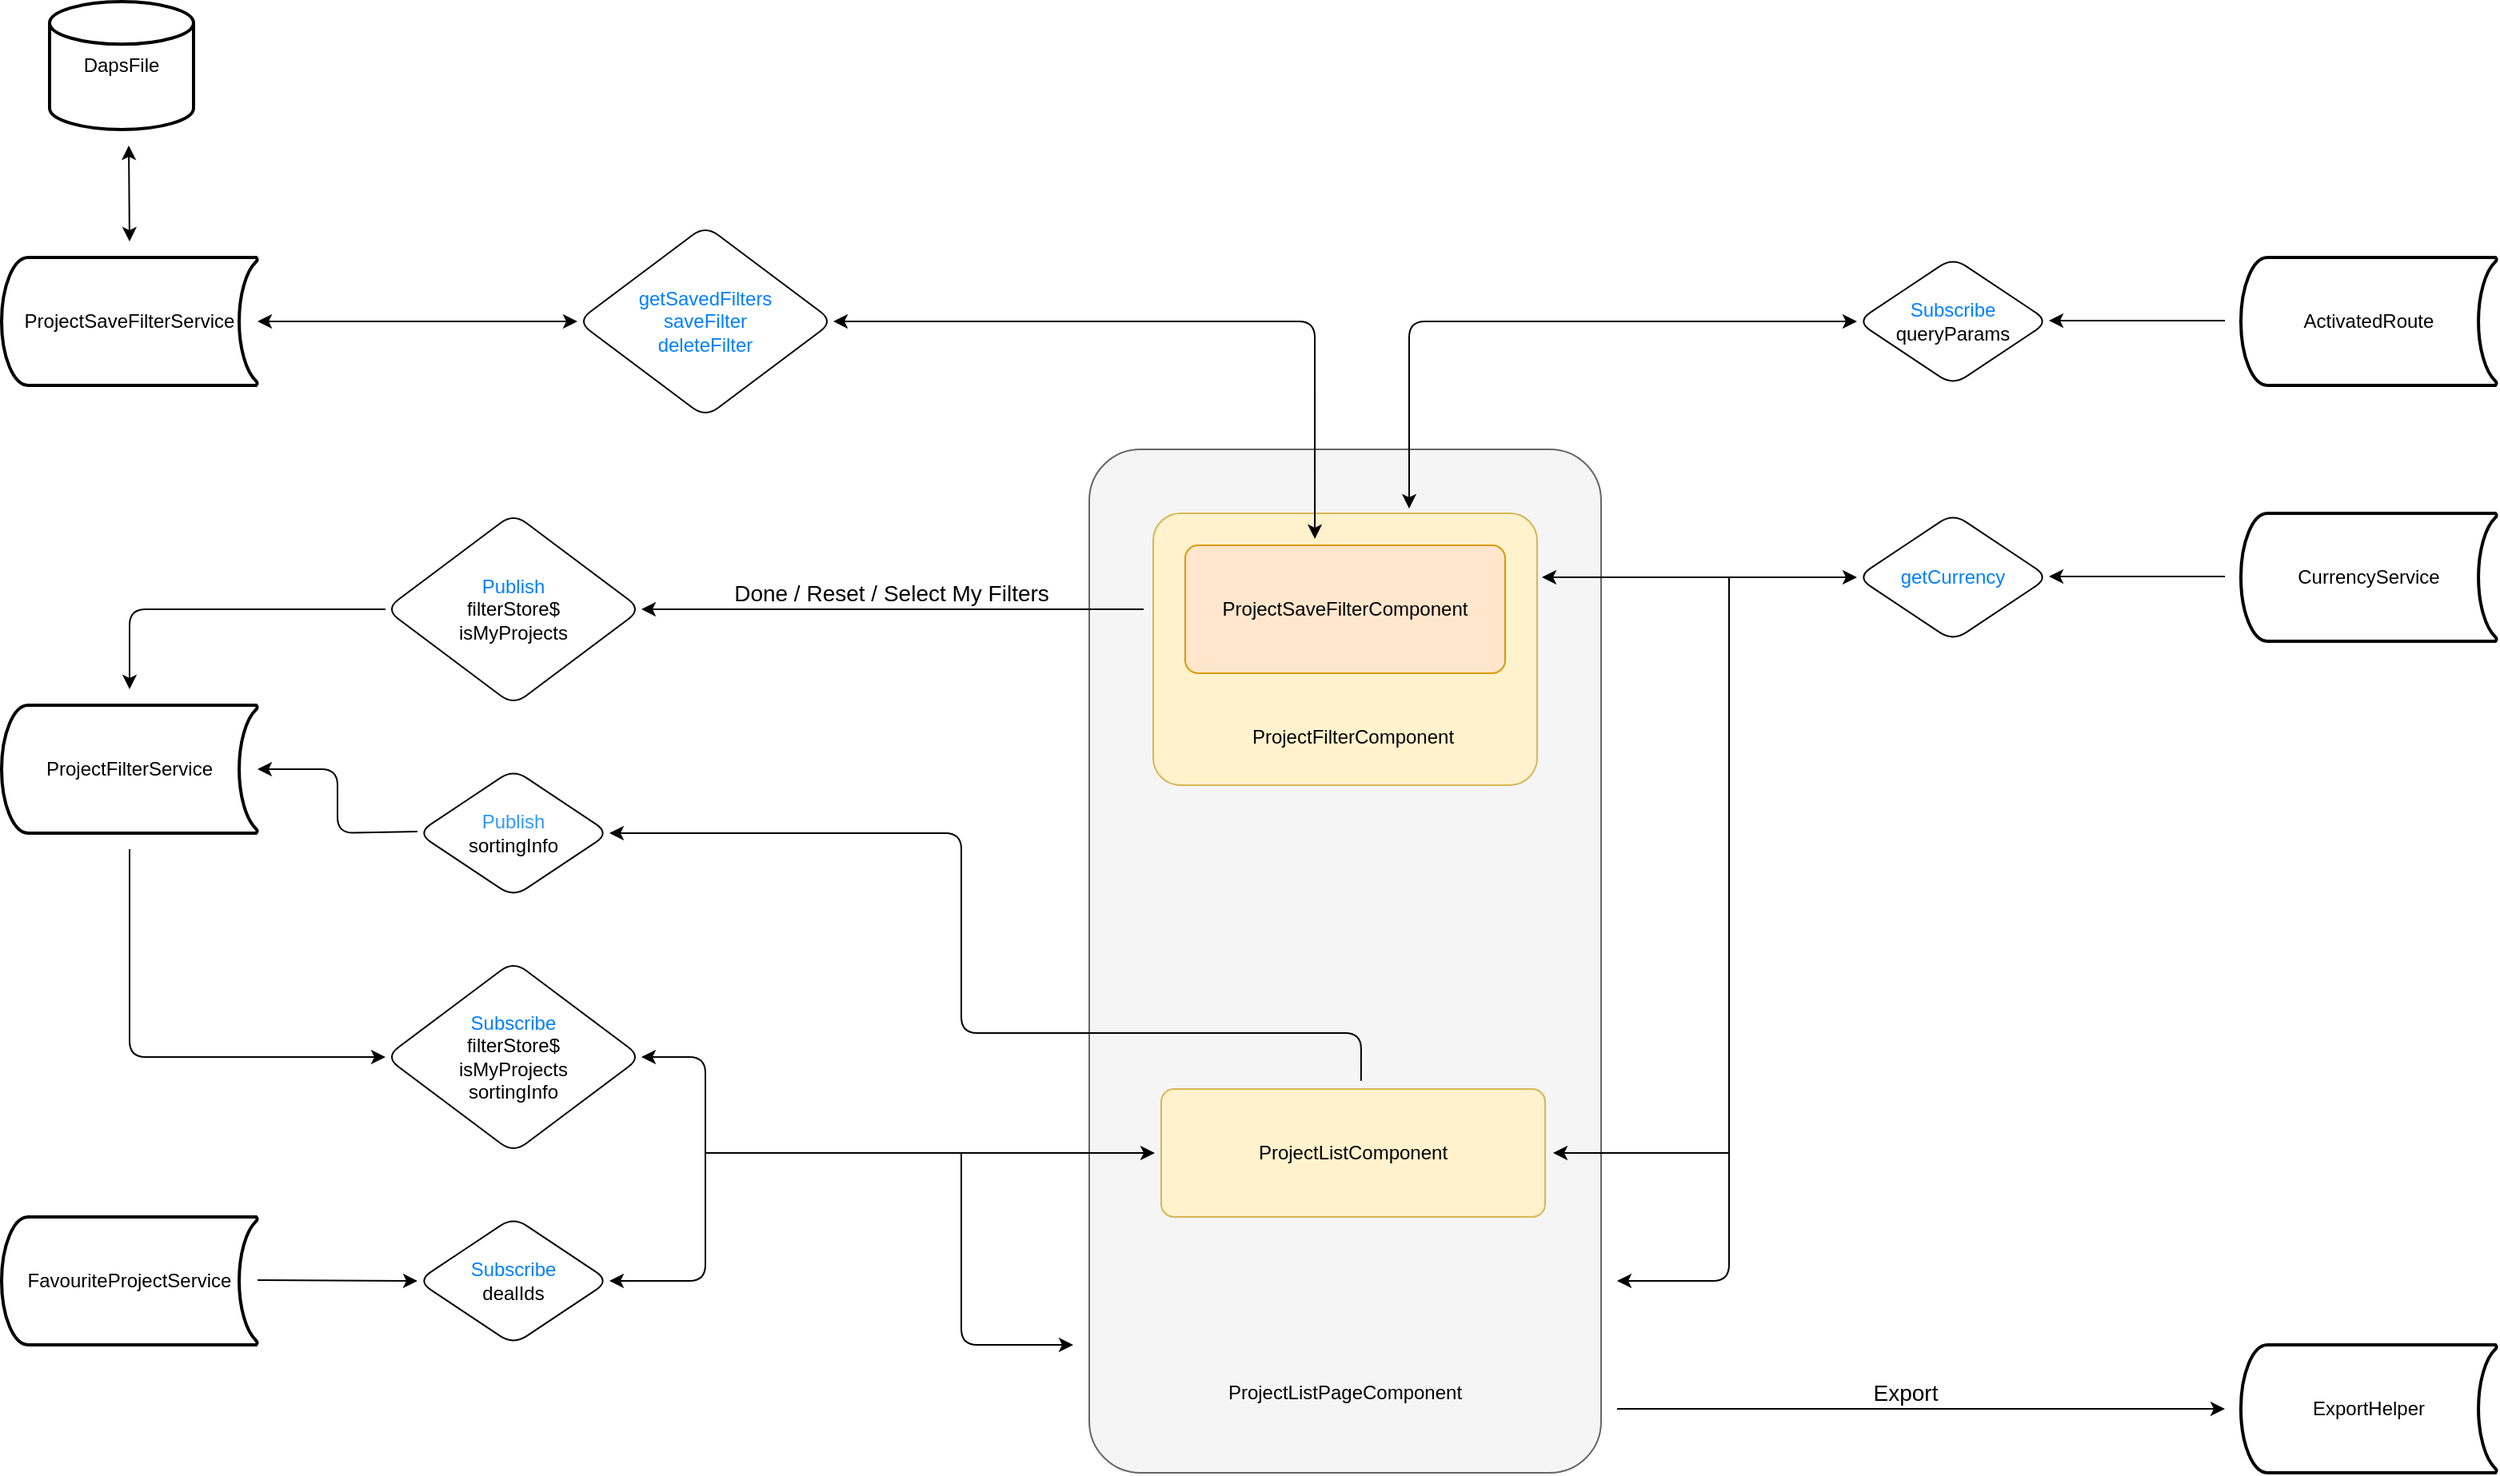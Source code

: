<mxfile version="20.4.2" type="github">
  <diagram id="SKNd3EIdWUoYjQNpWwd_" name="Page-1">
    <mxGraphModel dx="1422" dy="794" grid="1" gridSize="10" guides="1" tooltips="1" connect="1" arrows="1" fold="1" page="1" pageScale="1" pageWidth="2339" pageHeight="3300" background="none" math="0" shadow="0">
      <root>
        <mxCell id="0" />
        <mxCell id="1" parent="0" />
        <mxCell id="kuPXHheHs1qFwVD4z0sM-7" value="&lt;p style=&quot;line-height: 1;&quot;&gt;&lt;br&gt;&lt;/p&gt;" style="rounded=1;arcSize=10;html=1;align=center;whiteSpace=wrap;fillStyle=auto;glass=0;fillColor=#f5f5f5;strokeColor=#666666;fontColor=#333333;" parent="1" vertex="1">
          <mxGeometry x="800" y="320" width="320" height="640" as="geometry" />
        </mxCell>
        <mxCell id="kuPXHheHs1qFwVD4z0sM-14" value="&lt;font color=&quot;#007fff&quot;&gt;Subscribe&lt;/font&gt;&lt;br&gt;filterStore$&lt;br&gt;isMyProjects&lt;br&gt;sortingInfo" style="shape=rhombus;perimeter=rhombusPerimeter;whiteSpace=wrap;html=1;align=center;rounded=1;" parent="1" vertex="1">
          <mxGeometry x="360" y="640" width="160" height="120" as="geometry" />
        </mxCell>
        <mxCell id="kuPXHheHs1qFwVD4z0sM-16" value="&lt;font color=&quot;#007fff&quot;&gt;Subscribe&lt;/font&gt;&lt;br&gt;queryParams" style="shape=rhombus;perimeter=rhombusPerimeter;whiteSpace=wrap;html=1;align=center;rounded=1;" parent="1" vertex="1">
          <mxGeometry x="1280" y="200" width="120" height="80" as="geometry" />
        </mxCell>
        <mxCell id="88GkFY1QWdadN0h81eSF-1" value="ProjectListPageComponent" style="text;html=1;strokeColor=none;fillColor=none;align=center;verticalAlign=middle;whiteSpace=wrap;rounded=1;glass=0;fillStyle=auto;" parent="1" vertex="1">
          <mxGeometry x="880" y="890" width="160" height="40" as="geometry" />
        </mxCell>
        <mxCell id="kuPXHheHs1qFwVD4z0sM-4" value="" style="rounded=1;arcSize=10;whiteSpace=wrap;html=1;align=center;fillColor=#fff2cc;strokeColor=#d6b656;" parent="1" vertex="1">
          <mxGeometry x="840" y="360" width="240" height="170" as="geometry" />
        </mxCell>
        <mxCell id="88GkFY1QWdadN0h81eSF-2" value="ProjectFilterComponent" style="text;html=1;strokeColor=none;fillColor=none;align=center;verticalAlign=middle;whiteSpace=wrap;rounded=1;glass=0;fillStyle=auto;" parent="1" vertex="1">
          <mxGeometry x="885" y="480" width="160" height="40" as="geometry" />
        </mxCell>
        <mxCell id="kuPXHheHs1qFwVD4z0sM-5" value="ProjectListComponent" style="rounded=1;arcSize=10;whiteSpace=wrap;html=1;align=center;fillColor=#fff2cc;strokeColor=#d6b656;" parent="1" vertex="1">
          <mxGeometry x="845" y="720" width="240" height="80" as="geometry" />
        </mxCell>
        <mxCell id="88GkFY1QWdadN0h81eSF-3" value="ProjectSaveFilterComponent" style="rounded=1;arcSize=10;whiteSpace=wrap;html=1;align=center;fillColor=#ffe6cc;strokeColor=#d79b00;" parent="1" vertex="1">
          <mxGeometry x="860" y="380" width="200" height="80" as="geometry" />
        </mxCell>
        <mxCell id="88GkFY1QWdadN0h81eSF-17" value="ActivatedRoute" style="strokeWidth=2;html=1;shape=mxgraph.flowchart.stored_data;whiteSpace=wrap;glass=0;fillStyle=auto;strokeColor=default;fillColor=none;gradientColor=none;rounded=1;" parent="1" vertex="1">
          <mxGeometry x="1520" y="200" width="160" height="80" as="geometry" />
        </mxCell>
        <mxCell id="88GkFY1QWdadN0h81eSF-19" value="ProjectSaveFilterService" style="strokeWidth=2;html=1;shape=mxgraph.flowchart.stored_data;whiteSpace=wrap;glass=0;fillStyle=auto;strokeColor=default;fillColor=none;gradientColor=none;rounded=1;" parent="1" vertex="1">
          <mxGeometry x="120" y="200" width="160" height="80" as="geometry" />
        </mxCell>
        <mxCell id="88GkFY1QWdadN0h81eSF-20" value="CurrencyService" style="strokeWidth=2;html=1;shape=mxgraph.flowchart.stored_data;whiteSpace=wrap;glass=0;fillStyle=auto;strokeColor=default;fillColor=none;gradientColor=none;rounded=1;" parent="1" vertex="1">
          <mxGeometry x="1520" y="360" width="160" height="80" as="geometry" />
        </mxCell>
        <mxCell id="88GkFY1QWdadN0h81eSF-22" value="ProjectFilterService" style="strokeWidth=2;html=1;shape=mxgraph.flowchart.stored_data;whiteSpace=wrap;glass=0;fillStyle=auto;strokeColor=default;fillColor=none;gradientColor=none;rounded=1;" parent="1" vertex="1">
          <mxGeometry x="120" y="480" width="160" height="80" as="geometry" />
        </mxCell>
        <mxCell id="88GkFY1QWdadN0h81eSF-25" value="&lt;font color=&quot;#007fff&quot;&gt;getCurrency&lt;/font&gt;" style="shape=rhombus;perimeter=rhombusPerimeter;whiteSpace=wrap;html=1;align=center;rounded=1;" parent="1" vertex="1">
          <mxGeometry x="1280" y="360" width="120" height="80" as="geometry" />
        </mxCell>
        <mxCell id="88GkFY1QWdadN0h81eSF-30" value="&lt;font color=&quot;#007fff&quot;&gt;Publish&lt;/font&gt;&lt;br&gt;filterStore$&lt;br&gt;isMyProjects" style="shape=rhombus;perimeter=rhombusPerimeter;whiteSpace=wrap;html=1;align=center;rounded=1;" parent="1" vertex="1">
          <mxGeometry x="360" y="360" width="160" height="120" as="geometry" />
        </mxCell>
        <mxCell id="88GkFY1QWdadN0h81eSF-31" value="&lt;div&gt;&lt;font color=&quot;#007fff&quot;&gt;getSavedFilters&lt;/font&gt;&lt;/div&gt;&lt;div&gt;&lt;font color=&quot;#007fff&quot;&gt;saveFilter&lt;/font&gt;&lt;/div&gt;&lt;div&gt;&lt;font color=&quot;#007fff&quot;&gt;deleteFilter&lt;/font&gt;&lt;/div&gt;" style="shape=rhombus;perimeter=rhombusPerimeter;whiteSpace=wrap;html=1;align=center;rounded=1;" parent="1" vertex="1">
          <mxGeometry x="480" y="180" width="160" height="120" as="geometry" />
        </mxCell>
        <mxCell id="88GkFY1QWdadN0h81eSF-32" value="&lt;font color=&quot;#3399ff&quot;&gt;Publish&lt;/font&gt;&lt;br&gt;sortingInfo" style="shape=rhombus;perimeter=rhombusPerimeter;whiteSpace=wrap;html=1;align=center;rounded=1;" parent="1" vertex="1">
          <mxGeometry x="380" y="520" width="120" height="80" as="geometry" />
        </mxCell>
        <mxCell id="88GkFY1QWdadN0h81eSF-34" value="DapsFile" style="strokeWidth=2;html=1;shape=mxgraph.flowchart.database;whiteSpace=wrap;glass=0;fillStyle=auto;strokeColor=default;fillColor=none;gradientColor=none;rounded=1;" parent="1" vertex="1">
          <mxGeometry x="150" y="40" width="90" height="80" as="geometry" />
        </mxCell>
        <mxCell id="88GkFY1QWdadN0h81eSF-35" value="ExportHelper" style="strokeWidth=2;html=1;shape=mxgraph.flowchart.stored_data;whiteSpace=wrap;glass=0;fillStyle=auto;strokeColor=default;fillColor=none;gradientColor=none;rounded=1;" parent="1" vertex="1">
          <mxGeometry x="1520" y="880" width="160" height="80" as="geometry" />
        </mxCell>
        <mxCell id="88GkFY1QWdadN0h81eSF-36" value="FavouriteProjectService" style="strokeWidth=2;html=1;shape=mxgraph.flowchart.stored_data;whiteSpace=wrap;glass=0;fillStyle=auto;strokeColor=default;fillColor=none;gradientColor=none;rounded=1;" parent="1" vertex="1">
          <mxGeometry x="120" y="800" width="160" height="80" as="geometry" />
        </mxCell>
        <mxCell id="88GkFY1QWdadN0h81eSF-37" value="&lt;font color=&quot;#007fff&quot;&gt;Subscribe&lt;/font&gt;&lt;br&gt;dealIds" style="shape=rhombus;perimeter=rhombusPerimeter;whiteSpace=wrap;html=1;align=center;rounded=1;" parent="1" vertex="1">
          <mxGeometry x="380" y="800" width="120" height="80" as="geometry" />
        </mxCell>
        <mxCell id="88GkFY1QWdadN0h81eSF-38" value="" style="endArrow=classic;startArrow=classic;html=1;rounded=1;strokeColor=default;fontColor=#3399FF;" parent="1" edge="1">
          <mxGeometry width="50" height="50" relative="1" as="geometry">
            <mxPoint x="200" y="190" as="sourcePoint" />
            <mxPoint x="199.5" y="130" as="targetPoint" />
          </mxGeometry>
        </mxCell>
        <mxCell id="88GkFY1QWdadN0h81eSF-39" value="" style="endArrow=classic;startArrow=classic;html=1;rounded=1;strokeColor=default;fontColor=#3399FF;" parent="1" edge="1">
          <mxGeometry width="50" height="50" relative="1" as="geometry">
            <mxPoint x="280" y="240" as="sourcePoint" />
            <mxPoint x="480" y="240" as="targetPoint" />
          </mxGeometry>
        </mxCell>
        <mxCell id="88GkFY1QWdadN0h81eSF-40" value="" style="endArrow=classic;startArrow=classic;html=1;rounded=1;strokeColor=default;fontColor=#3399FF;entryX=0.359;entryY=0.02;entryDx=0;entryDy=0;entryPerimeter=0;" parent="1" edge="1">
          <mxGeometry width="50" height="50" relative="1" as="geometry">
            <mxPoint x="640" y="240" as="sourcePoint" />
            <mxPoint x="941.03" y="376" as="targetPoint" />
            <Array as="points">
              <mxPoint x="941" y="240" />
            </Array>
          </mxGeometry>
        </mxCell>
        <mxCell id="88GkFY1QWdadN0h81eSF-41" value="" style="endArrow=classic;html=1;rounded=1;strokeColor=default;fontColor=#3399FF;" parent="1" edge="1">
          <mxGeometry width="50" height="50" relative="1" as="geometry">
            <mxPoint x="834" y="420" as="sourcePoint" />
            <mxPoint x="520" y="420" as="targetPoint" />
          </mxGeometry>
        </mxCell>
        <mxCell id="88GkFY1QWdadN0h81eSF-54" value="Done / Reset / Select My Filters" style="edgeLabel;html=1;align=center;verticalAlign=middle;resizable=0;points=[];fontSize=14;rounded=1;" parent="88GkFY1QWdadN0h81eSF-41" vertex="1" connectable="0">
          <mxGeometry x="0.096" y="3" relative="1" as="geometry">
            <mxPoint x="14" y="-13" as="offset" />
          </mxGeometry>
        </mxCell>
        <mxCell id="88GkFY1QWdadN0h81eSF-42" value="" style="endArrow=classic;html=1;rounded=1;strokeColor=default;fontColor=#3399FF;exitX=0.531;exitY=0.513;exitDx=0;exitDy=0;exitPerimeter=0;" parent="1" edge="1">
          <mxGeometry width="50" height="50" relative="1" as="geometry">
            <mxPoint x="969.92" y="714.88" as="sourcePoint" />
            <mxPoint x="500" y="560" as="targetPoint" />
            <Array as="points">
              <mxPoint x="970" y="685" />
              <mxPoint x="720" y="685" />
              <mxPoint x="720" y="560" />
            </Array>
          </mxGeometry>
        </mxCell>
        <mxCell id="88GkFY1QWdadN0h81eSF-45" value="" style="endArrow=classic;html=1;rounded=1;fontSize=11;startSize=6;endSize=6;" parent="1" edge="1">
          <mxGeometry width="50" height="50" relative="1" as="geometry">
            <mxPoint x="360" y="420" as="sourcePoint" />
            <mxPoint x="200" y="470" as="targetPoint" />
            <Array as="points">
              <mxPoint x="200" y="420" />
            </Array>
          </mxGeometry>
        </mxCell>
        <mxCell id="88GkFY1QWdadN0h81eSF-46" value="" style="endArrow=classic;html=1;rounded=1;fontSize=11;startSize=6;endSize=6;" parent="1" edge="1">
          <mxGeometry width="50" height="50" relative="1" as="geometry">
            <mxPoint x="380" y="559" as="sourcePoint" />
            <mxPoint x="280" y="520" as="targetPoint" />
            <Array as="points">
              <mxPoint x="330" y="560" />
              <mxPoint x="330" y="520" />
            </Array>
          </mxGeometry>
        </mxCell>
        <mxCell id="88GkFY1QWdadN0h81eSF-47" value="" style="endArrow=classic;html=1;rounded=1;fontSize=11;startSize=6;endSize=6;" parent="1" edge="1">
          <mxGeometry width="50" height="50" relative="1" as="geometry">
            <mxPoint x="200" y="570" as="sourcePoint" />
            <mxPoint x="360" y="700" as="targetPoint" />
            <Array as="points">
              <mxPoint x="200" y="700" />
            </Array>
          </mxGeometry>
        </mxCell>
        <mxCell id="88GkFY1QWdadN0h81eSF-48" value="" style="endArrow=classic;html=1;rounded=1;fontSize=11;startSize=6;endSize=6;entryX=0;entryY=0.5;entryDx=0;entryDy=0;" parent="1" target="88GkFY1QWdadN0h81eSF-37" edge="1">
          <mxGeometry width="50" height="50" relative="1" as="geometry">
            <mxPoint x="280" y="839.5" as="sourcePoint" />
            <mxPoint x="350" y="839.5" as="targetPoint" />
          </mxGeometry>
        </mxCell>
        <mxCell id="88GkFY1QWdadN0h81eSF-49" value="" style="endArrow=classic;html=1;rounded=1;fontSize=11;startSize=6;endSize=6;targetPerimeterSpacing=6;sourcePerimeterSpacing=6;startArrow=none;startFill=0;jumpStyle=none;sketch=0;" parent="1" edge="1">
          <mxGeometry width="50" height="50" relative="1" as="geometry">
            <mxPoint x="560" y="760" as="sourcePoint" />
            <mxPoint x="841" y="760" as="targetPoint" />
            <Array as="points">
              <mxPoint x="643" y="760" />
            </Array>
          </mxGeometry>
        </mxCell>
        <mxCell id="88GkFY1QWdadN0h81eSF-50" value="" style="endArrow=classic;html=1;rounded=1;fontSize=11;startSize=6;endSize=6;" parent="1" edge="1">
          <mxGeometry width="50" height="50" relative="1" as="geometry">
            <mxPoint x="720" y="760" as="sourcePoint" />
            <mxPoint x="790" y="880" as="targetPoint" />
            <Array as="points">
              <mxPoint x="720" y="880" />
            </Array>
          </mxGeometry>
        </mxCell>
        <mxCell id="88GkFY1QWdadN0h81eSF-52" value="" style="endArrow=classic;startArrow=classic;html=1;rounded=1;sketch=0;fontSize=11;startSize=6;endSize=6;sourcePerimeterSpacing=6;targetPerimeterSpacing=6;jumpStyle=none;exitX=1;exitY=0.5;exitDx=0;exitDy=0;entryX=1;entryY=0.5;entryDx=0;entryDy=0;" parent="1" source="88GkFY1QWdadN0h81eSF-37" target="kuPXHheHs1qFwVD4z0sM-14" edge="1">
          <mxGeometry width="50" height="50" relative="1" as="geometry">
            <mxPoint x="690" y="800" as="sourcePoint" />
            <mxPoint x="740" y="750" as="targetPoint" />
            <Array as="points">
              <mxPoint x="560" y="840" />
              <mxPoint x="560" y="760" />
              <mxPoint x="560" y="700" />
            </Array>
          </mxGeometry>
        </mxCell>
        <mxCell id="88GkFY1QWdadN0h81eSF-56" value="" style="endArrow=classic;html=1;rounded=1;sketch=0;fontSize=14;fontColor=#3399FF;startSize=6;endSize=6;sourcePerimeterSpacing=6;targetPerimeterSpacing=6;jumpStyle=none;" parent="1" edge="1">
          <mxGeometry width="50" height="50" relative="1" as="geometry">
            <mxPoint x="1510" y="239.5" as="sourcePoint" />
            <mxPoint x="1400" y="239.5" as="targetPoint" />
          </mxGeometry>
        </mxCell>
        <mxCell id="88GkFY1QWdadN0h81eSF-57" value="" style="endArrow=classic;html=1;rounded=1;sketch=0;fontSize=14;fontColor=#3399FF;startSize=6;endSize=6;sourcePerimeterSpacing=6;targetPerimeterSpacing=6;jumpStyle=none;startArrow=classic;startFill=1;exitX=0;exitY=0.5;exitDx=0;exitDy=0;" parent="1" source="kuPXHheHs1qFwVD4z0sM-16" edge="1">
          <mxGeometry width="50" height="50" relative="1" as="geometry">
            <mxPoint x="1280" y="316.5" as="sourcePoint" />
            <mxPoint x="1000" y="357" as="targetPoint" />
            <Array as="points">
              <mxPoint x="1000" y="240" />
            </Array>
          </mxGeometry>
        </mxCell>
        <mxCell id="88GkFY1QWdadN0h81eSF-58" value="" style="endArrow=classic;html=1;rounded=1;sketch=0;fontSize=14;fontColor=#3399FF;startSize=6;endSize=6;sourcePerimeterSpacing=6;targetPerimeterSpacing=6;jumpStyle=none;" parent="1" edge="1">
          <mxGeometry width="50" height="50" relative="1" as="geometry">
            <mxPoint x="1510" y="399.5" as="sourcePoint" />
            <mxPoint x="1400" y="399.5" as="targetPoint" />
          </mxGeometry>
        </mxCell>
        <mxCell id="88GkFY1QWdadN0h81eSF-59" value="" style="endArrow=classic;html=1;rounded=1;sketch=0;fontSize=14;fontColor=#3399FF;startSize=6;endSize=6;sourcePerimeterSpacing=6;targetPerimeterSpacing=6;jumpStyle=none;exitX=0;exitY=0.5;exitDx=0;exitDy=0;startArrow=classic;startFill=1;" parent="1" source="88GkFY1QWdadN0h81eSF-25" edge="1">
          <mxGeometry width="50" height="50" relative="1" as="geometry">
            <mxPoint x="1233" y="399.5" as="sourcePoint" />
            <mxPoint x="1083" y="400" as="targetPoint" />
          </mxGeometry>
        </mxCell>
        <mxCell id="88GkFY1QWdadN0h81eSF-60" value="" style="endArrow=classic;html=1;rounded=1;sketch=0;fontSize=14;fontColor=#3399FF;startSize=6;endSize=6;sourcePerimeterSpacing=6;targetPerimeterSpacing=6;jumpStyle=none;" parent="1" edge="1">
          <mxGeometry width="50" height="50" relative="1" as="geometry">
            <mxPoint x="1200" y="400" as="sourcePoint" />
            <mxPoint x="1130" y="840" as="targetPoint" />
            <Array as="points">
              <mxPoint x="1200" y="840" />
            </Array>
          </mxGeometry>
        </mxCell>
        <mxCell id="88GkFY1QWdadN0h81eSF-61" value="" style="endArrow=classic;html=1;rounded=1;sketch=0;fontSize=14;fontColor=#3399FF;startSize=6;endSize=6;sourcePerimeterSpacing=6;targetPerimeterSpacing=6;jumpStyle=none;" parent="1" edge="1">
          <mxGeometry width="50" height="50" relative="1" as="geometry">
            <mxPoint x="1200" y="760" as="sourcePoint" />
            <mxPoint x="1090" y="760" as="targetPoint" />
            <Array as="points">
              <mxPoint x="1160" y="760" />
            </Array>
          </mxGeometry>
        </mxCell>
        <mxCell id="88GkFY1QWdadN0h81eSF-62" value="" style="endArrow=classic;html=1;rounded=1;sketch=0;fontSize=14;fontColor=#3399FF;startSize=6;endSize=6;sourcePerimeterSpacing=6;targetPerimeterSpacing=6;jumpStyle=none;" parent="1" edge="1">
          <mxGeometry width="50" height="50" relative="1" as="geometry">
            <mxPoint x="1130" y="920" as="sourcePoint" />
            <mxPoint x="1510" y="920" as="targetPoint" />
          </mxGeometry>
        </mxCell>
        <mxCell id="88GkFY1QWdadN0h81eSF-63" value="Export" style="text;html=1;align=center;verticalAlign=middle;resizable=0;points=[];autosize=1;strokeColor=none;fillColor=none;fontSize=14;fontColor=#000000;rounded=1;" parent="1" vertex="1">
          <mxGeometry x="1280" y="895" width="60" height="30" as="geometry" />
        </mxCell>
      </root>
    </mxGraphModel>
  </diagram>
</mxfile>
